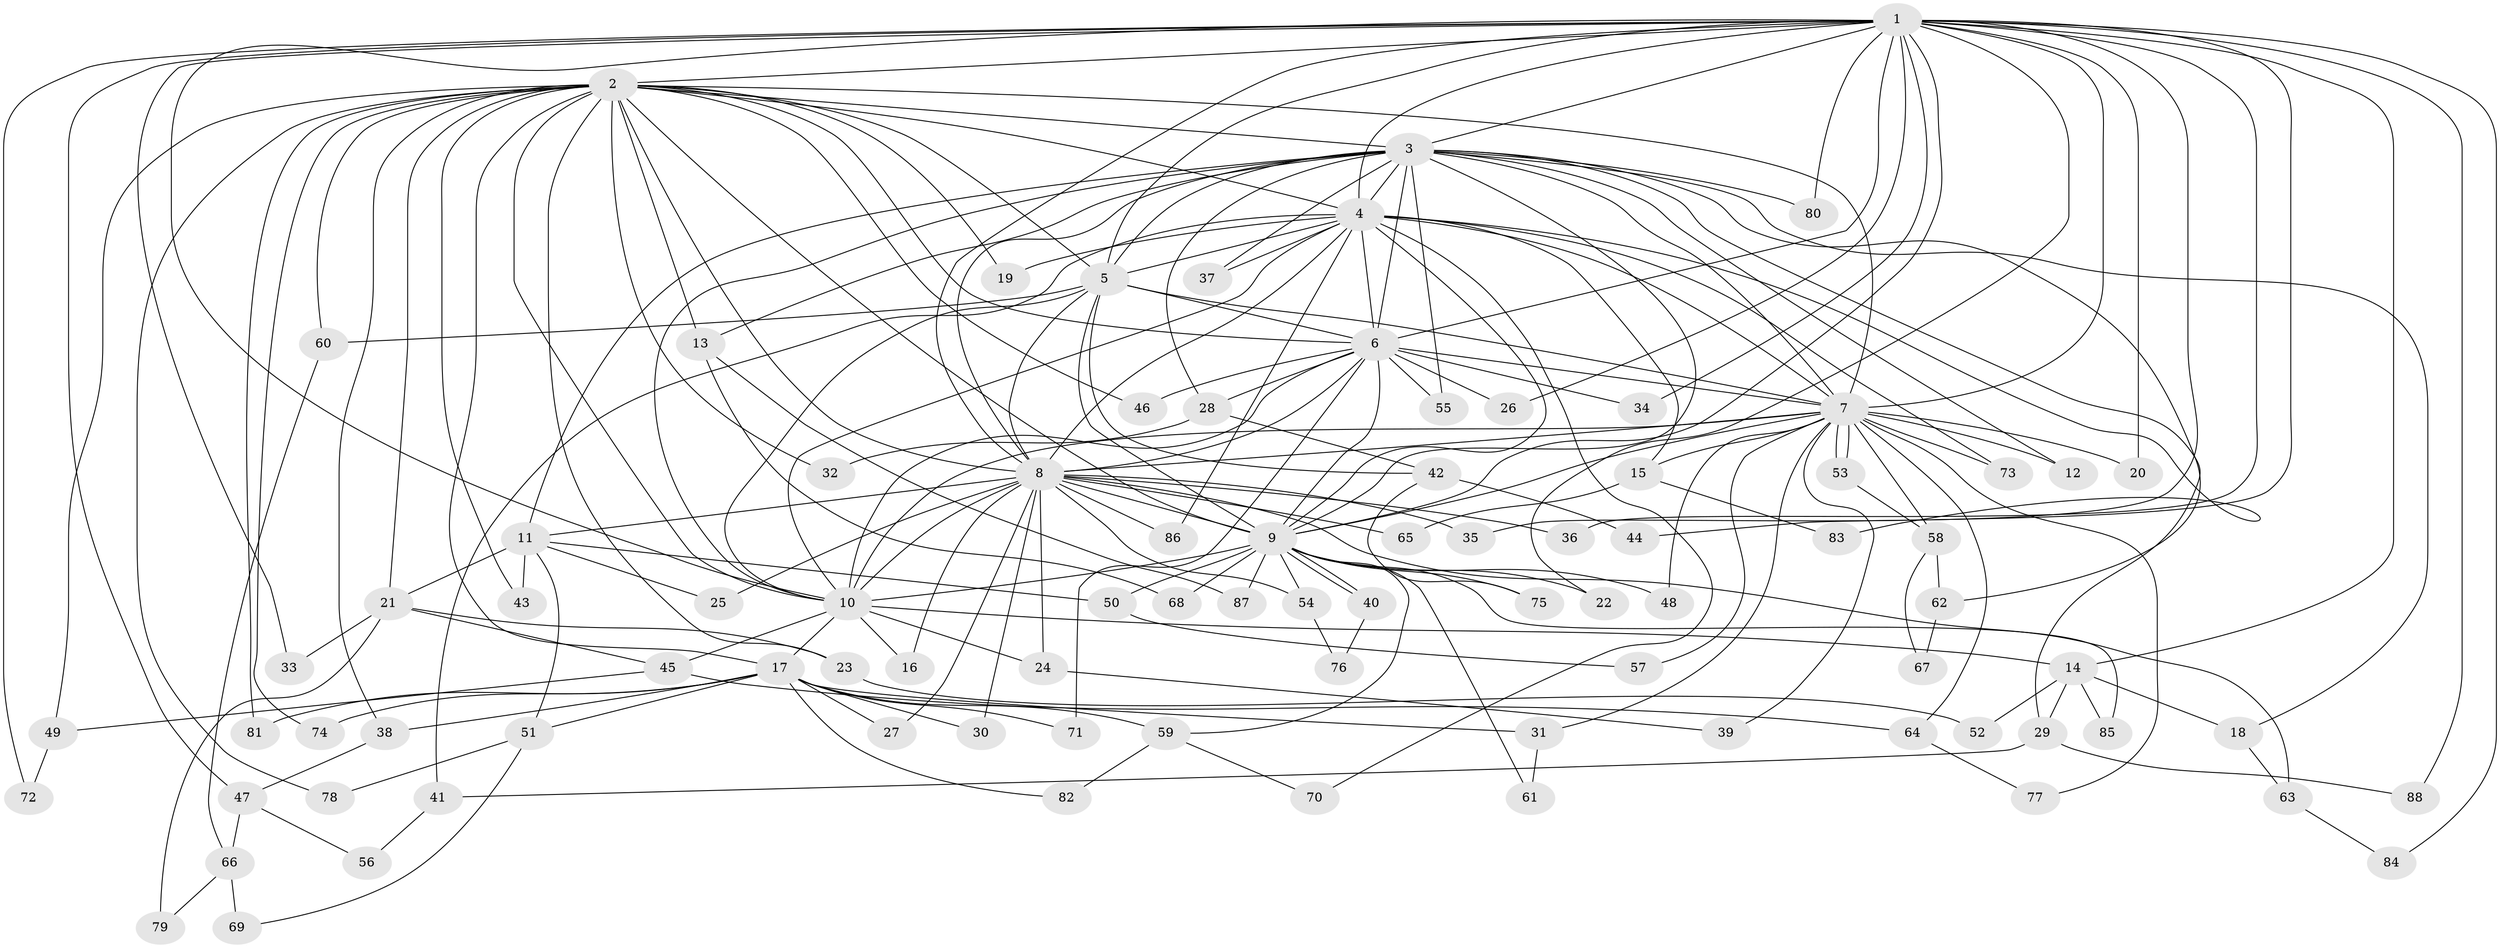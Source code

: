 // Generated by graph-tools (version 1.1) at 2025/49/03/09/25 03:49:44]
// undirected, 88 vertices, 201 edges
graph export_dot {
graph [start="1"]
  node [color=gray90,style=filled];
  1;
  2;
  3;
  4;
  5;
  6;
  7;
  8;
  9;
  10;
  11;
  12;
  13;
  14;
  15;
  16;
  17;
  18;
  19;
  20;
  21;
  22;
  23;
  24;
  25;
  26;
  27;
  28;
  29;
  30;
  31;
  32;
  33;
  34;
  35;
  36;
  37;
  38;
  39;
  40;
  41;
  42;
  43;
  44;
  45;
  46;
  47;
  48;
  49;
  50;
  51;
  52;
  53;
  54;
  55;
  56;
  57;
  58;
  59;
  60;
  61;
  62;
  63;
  64;
  65;
  66;
  67;
  68;
  69;
  70;
  71;
  72;
  73;
  74;
  75;
  76;
  77;
  78;
  79;
  80;
  81;
  82;
  83;
  84;
  85;
  86;
  87;
  88;
  1 -- 2;
  1 -- 3;
  1 -- 4;
  1 -- 5;
  1 -- 6;
  1 -- 7;
  1 -- 8;
  1 -- 9;
  1 -- 10;
  1 -- 14;
  1 -- 20;
  1 -- 22;
  1 -- 26;
  1 -- 33;
  1 -- 34;
  1 -- 35;
  1 -- 36;
  1 -- 44;
  1 -- 47;
  1 -- 72;
  1 -- 80;
  1 -- 84;
  1 -- 88;
  2 -- 3;
  2 -- 4;
  2 -- 5;
  2 -- 6;
  2 -- 7;
  2 -- 8;
  2 -- 9;
  2 -- 10;
  2 -- 13;
  2 -- 17;
  2 -- 19;
  2 -- 21;
  2 -- 23;
  2 -- 32;
  2 -- 38;
  2 -- 43;
  2 -- 46;
  2 -- 49;
  2 -- 60;
  2 -- 74;
  2 -- 78;
  2 -- 81;
  3 -- 4;
  3 -- 5;
  3 -- 6;
  3 -- 7;
  3 -- 8;
  3 -- 9;
  3 -- 10;
  3 -- 11;
  3 -- 12;
  3 -- 13;
  3 -- 18;
  3 -- 28;
  3 -- 29;
  3 -- 37;
  3 -- 55;
  3 -- 62;
  3 -- 80;
  4 -- 5;
  4 -- 6;
  4 -- 7;
  4 -- 8;
  4 -- 9;
  4 -- 10;
  4 -- 15;
  4 -- 19;
  4 -- 37;
  4 -- 41;
  4 -- 70;
  4 -- 73;
  4 -- 83;
  4 -- 86;
  5 -- 6;
  5 -- 7;
  5 -- 8;
  5 -- 9;
  5 -- 10;
  5 -- 42;
  5 -- 60;
  6 -- 7;
  6 -- 8;
  6 -- 9;
  6 -- 10;
  6 -- 26;
  6 -- 28;
  6 -- 34;
  6 -- 46;
  6 -- 55;
  6 -- 71;
  7 -- 8;
  7 -- 9;
  7 -- 10;
  7 -- 12;
  7 -- 15;
  7 -- 20;
  7 -- 31;
  7 -- 39;
  7 -- 48;
  7 -- 53;
  7 -- 53;
  7 -- 57;
  7 -- 58;
  7 -- 64;
  7 -- 73;
  7 -- 77;
  8 -- 9;
  8 -- 10;
  8 -- 11;
  8 -- 16;
  8 -- 24;
  8 -- 25;
  8 -- 27;
  8 -- 30;
  8 -- 35;
  8 -- 36;
  8 -- 54;
  8 -- 63;
  8 -- 65;
  8 -- 86;
  9 -- 10;
  9 -- 22;
  9 -- 40;
  9 -- 40;
  9 -- 48;
  9 -- 50;
  9 -- 54;
  9 -- 59;
  9 -- 61;
  9 -- 68;
  9 -- 75;
  9 -- 85;
  9 -- 87;
  10 -- 14;
  10 -- 16;
  10 -- 17;
  10 -- 24;
  10 -- 45;
  11 -- 21;
  11 -- 25;
  11 -- 43;
  11 -- 50;
  11 -- 51;
  13 -- 68;
  13 -- 87;
  14 -- 18;
  14 -- 29;
  14 -- 52;
  14 -- 85;
  15 -- 65;
  15 -- 83;
  17 -- 27;
  17 -- 30;
  17 -- 31;
  17 -- 38;
  17 -- 51;
  17 -- 59;
  17 -- 71;
  17 -- 74;
  17 -- 81;
  17 -- 82;
  18 -- 63;
  21 -- 23;
  21 -- 33;
  21 -- 45;
  21 -- 79;
  23 -- 52;
  24 -- 39;
  28 -- 32;
  28 -- 42;
  29 -- 41;
  29 -- 88;
  31 -- 61;
  38 -- 47;
  40 -- 76;
  41 -- 56;
  42 -- 44;
  42 -- 75;
  45 -- 49;
  45 -- 64;
  47 -- 56;
  47 -- 66;
  49 -- 72;
  50 -- 57;
  51 -- 69;
  51 -- 78;
  53 -- 58;
  54 -- 76;
  58 -- 62;
  58 -- 67;
  59 -- 70;
  59 -- 82;
  60 -- 66;
  62 -- 67;
  63 -- 84;
  64 -- 77;
  66 -- 69;
  66 -- 79;
}
